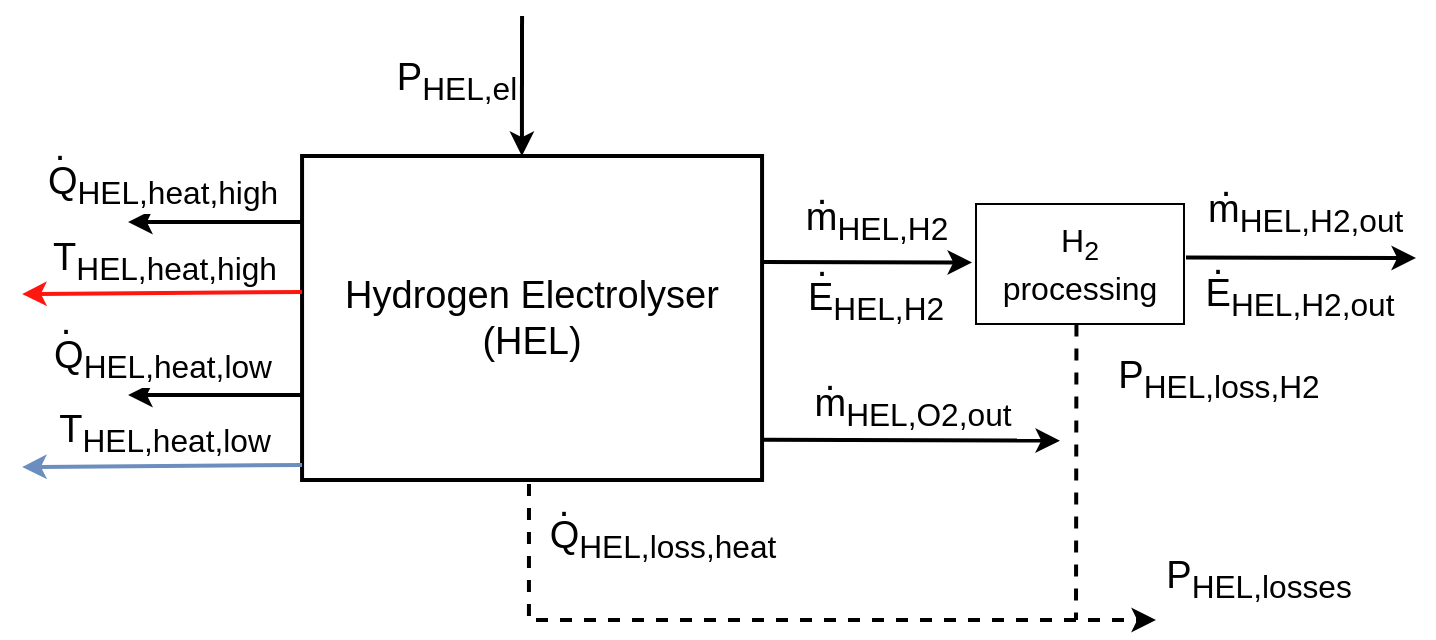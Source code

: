 <mxfile version="21.3.7" type="device">
  <diagram id="lZtMAotlkgFh4TRdy8GD" name="Seite-1">
    <mxGraphModel dx="229" dy="158" grid="0" gridSize="10" guides="1" tooltips="1" connect="1" arrows="1" fold="1" page="1" pageScale="1" pageWidth="827" pageHeight="1169" math="0" shadow="0">
      <root>
        <mxCell id="0" />
        <mxCell id="1" parent="0" />
        <mxCell id="0Lt53XmSsZHqnJwjP2_6-42" value="" style="endArrow=none;html=1;rounded=0;fontSize=19;strokeWidth=2;dashed=1;endFill=0;" parent="1" edge="1">
          <mxGeometry width="50" height="50" relative="1" as="geometry">
            <mxPoint x="366.5" y="428" as="sourcePoint" />
            <mxPoint x="366.47" y="518" as="targetPoint" />
          </mxGeometry>
        </mxCell>
        <mxCell id="0Lt53XmSsZHqnJwjP2_6-43" value="Q&lt;sub&gt;HEL,loss,heat&lt;/sub&gt;" style="edgeLabel;html=1;align=center;verticalAlign=middle;resizable=0;points=[];fontSize=19;" parent="0Lt53XmSsZHqnJwjP2_6-42" vertex="1" connectable="0">
          <mxGeometry x="-0.447" y="-1" relative="1" as="geometry">
            <mxPoint x="67" y="27" as="offset" />
          </mxGeometry>
        </mxCell>
        <mxCell id="edbJ2biws5o5_GoP5meb-9" value="P&lt;sub&gt;HEL,loss,H2&lt;/sub&gt;" style="edgeLabel;html=1;align=center;verticalAlign=middle;resizable=0;points=[];fontSize=19;" vertex="1" connectable="0" parent="0Lt53XmSsZHqnJwjP2_6-42">
          <mxGeometry x="-0.447" y="-1" relative="1" as="geometry">
            <mxPoint x="345" y="-53" as="offset" />
          </mxGeometry>
        </mxCell>
        <mxCell id="edbJ2biws5o5_GoP5meb-10" value="P&lt;sub&gt;HEL,losses&lt;/sub&gt;" style="edgeLabel;html=1;align=center;verticalAlign=middle;resizable=0;points=[];fontSize=19;" vertex="1" connectable="0" parent="0Lt53XmSsZHqnJwjP2_6-42">
          <mxGeometry x="-0.447" y="-1" relative="1" as="geometry">
            <mxPoint x="365" y="47" as="offset" />
          </mxGeometry>
        </mxCell>
        <mxCell id="0Lt53XmSsZHqnJwjP2_6-31" value="&lt;font style=&quot;font-size: 19px;&quot;&gt;Hydrogen Electrolyser (HEL)&lt;/font&gt;" style="rounded=0;whiteSpace=wrap;html=1;strokeWidth=2;fillColor=#FFFFFF;" parent="1" vertex="1">
          <mxGeometry x="253.03" y="288" width="230" height="162" as="geometry" />
        </mxCell>
        <mxCell id="0Lt53XmSsZHqnJwjP2_6-34" value="" style="endArrow=classic;html=1;rounded=0;fontSize=19;entryX=-0.009;entryY=0.171;entryDx=0;entryDy=0;entryPerimeter=0;strokeWidth=2;" parent="1" edge="1">
          <mxGeometry width="50" height="50" relative="1" as="geometry">
            <mxPoint x="363.02" y="218" as="sourcePoint" />
            <mxPoint x="362.95" y="288" as="targetPoint" />
          </mxGeometry>
        </mxCell>
        <mxCell id="0Lt53XmSsZHqnJwjP2_6-35" value="P&lt;sub&gt;HEL,el&lt;/sub&gt;" style="edgeLabel;html=1;align=center;verticalAlign=middle;resizable=0;points=[];fontSize=19;" parent="0Lt53XmSsZHqnJwjP2_6-34" vertex="1" connectable="0">
          <mxGeometry x="-0.447" y="-1" relative="1" as="geometry">
            <mxPoint x="-32" y="13" as="offset" />
          </mxGeometry>
        </mxCell>
        <mxCell id="0Lt53XmSsZHqnJwjP2_6-38" value="" style="endArrow=classic;html=1;rounded=0;fontSize=19;strokeWidth=2;" parent="1" edge="1">
          <mxGeometry width="50" height="50" relative="1" as="geometry">
            <mxPoint x="483.03" y="429.88" as="sourcePoint" />
            <mxPoint x="632" y="430.32" as="targetPoint" />
          </mxGeometry>
        </mxCell>
        <mxCell id="0Lt53XmSsZHqnJwjP2_6-39" value="m&lt;sub&gt;HEL,O2,out&lt;/sub&gt;" style="edgeLabel;html=1;align=center;verticalAlign=middle;resizable=0;points=[];fontSize=19;" parent="0Lt53XmSsZHqnJwjP2_6-38" vertex="1" connectable="0">
          <mxGeometry x="-0.447" y="-1" relative="1" as="geometry">
            <mxPoint x="34" y="-17" as="offset" />
          </mxGeometry>
        </mxCell>
        <mxCell id="0Lt53XmSsZHqnJwjP2_6-47" value="E&lt;sub&gt;HEL,H2&lt;/sub&gt;" style="text;html=1;strokeColor=none;fillColor=none;align=center;verticalAlign=middle;whiteSpace=wrap;rounded=0;fontSize=19;" parent="1" vertex="1">
          <mxGeometry x="510" y="346" width="60" height="30" as="geometry" />
        </mxCell>
        <mxCell id="0Lt53XmSsZHqnJwjP2_6-49" value=".&lt;br&gt;" style="text;html=1;strokeColor=none;fillColor=none;align=center;verticalAlign=middle;whiteSpace=wrap;rounded=0;fontSize=19;" parent="1" vertex="1">
          <mxGeometry x="102" y="269" width="60" height="30" as="geometry" />
        </mxCell>
        <mxCell id="0Lt53XmSsZHqnJwjP2_6-46" value="Q&lt;sub&gt;HEL,heat,high&lt;/sub&gt;" style="endArrow=classic;html=1;rounded=0;strokeColor=#000000;fontSize=19;strokeWidth=2;" parent="1" edge="1">
          <mxGeometry x="0.625" y="-18" width="50" height="50" relative="1" as="geometry">
            <mxPoint x="253.03" y="321" as="sourcePoint" />
            <mxPoint x="166.03" y="321" as="targetPoint" />
            <mxPoint as="offset" />
          </mxGeometry>
        </mxCell>
        <mxCell id="0Lt53XmSsZHqnJwjP2_6-52" value=".&lt;br&gt;" style="text;html=1;strokeColor=none;fillColor=none;align=center;verticalAlign=middle;whiteSpace=wrap;rounded=0;fontSize=19;" parent="1" vertex="1">
          <mxGeometry x="487" y="384" width="60" height="30" as="geometry" />
        </mxCell>
        <mxCell id="0Lt53XmSsZHqnJwjP2_6-55" value="" style="endArrow=classic;html=1;rounded=0;fontSize=19;strokeColor=#FF170F;strokeWidth=2;" parent="1" edge="1">
          <mxGeometry width="50" height="50" relative="1" as="geometry">
            <mxPoint x="253.03" y="356" as="sourcePoint" />
            <mxPoint x="113.07" y="357" as="targetPoint" />
          </mxGeometry>
        </mxCell>
        <mxCell id="0Lt53XmSsZHqnJwjP2_6-56" value="T&lt;sub&gt;HEL,heat,high&lt;/sub&gt;" style="edgeLabel;html=1;align=center;verticalAlign=middle;resizable=0;points=[];fontSize=19;" parent="0Lt53XmSsZHqnJwjP2_6-55" vertex="1" connectable="0">
          <mxGeometry x="-0.447" y="-1" relative="1" as="geometry">
            <mxPoint x="-31" y="-15" as="offset" />
          </mxGeometry>
        </mxCell>
        <mxCell id="0Lt53XmSsZHqnJwjP2_6-66" value=".&lt;br&gt;" style="text;html=1;strokeColor=none;fillColor=none;align=center;verticalAlign=middle;whiteSpace=wrap;rounded=0;fontSize=19;" parent="1" vertex="1">
          <mxGeometry x="354" y="447" width="60" height="30" as="geometry" />
        </mxCell>
        <mxCell id="9B9aA9WujrgHKCgmpcFo-12" value="&lt;font style=&quot;font-size: 19px;&quot;&gt;&lt;span style=&quot;color: rgb(0, 0, 0); font-family: Helvetica; font-style: normal; font-variant-ligatures: normal; font-variant-caps: normal; font-weight: 400; letter-spacing: normal; orphans: 2; text-align: center; text-indent: 0px; text-transform: none; widows: 2; word-spacing: 0px; -webkit-text-stroke-width: 0px; background-color: rgb(255, 255, 255); text-decoration-thickness: initial; text-decoration-style: initial; text-decoration-color: initial; float: none; display: inline !important;&quot;&gt;m&lt;/span&gt;&lt;sub style=&quot;color: rgb(0, 0, 0); font-family: Helvetica; font-style: normal; font-variant-ligatures: normal; font-variant-caps: normal; font-weight: 400; letter-spacing: normal; orphans: 2; text-align: center; text-indent: 0px; text-transform: none; widows: 2; word-spacing: 0px; -webkit-text-stroke-width: 0px; text-decoration-thickness: initial; text-decoration-style: initial; text-decoration-color: initial;&quot;&gt;HEL,H2,out&lt;/sub&gt;&lt;/font&gt;" style="text;whiteSpace=wrap;html=1;fontSize=19;verticalAlign=middle;" parent="1" vertex="1">
          <mxGeometry x="704" y="292" width="95" height="50" as="geometry" />
        </mxCell>
        <mxCell id="9B9aA9WujrgHKCgmpcFo-14" value="&lt;font color=&quot;#000000&quot;&gt;H&lt;sub&gt;2&lt;/sub&gt;&lt;br&gt;processing&lt;/font&gt;" style="rounded=0;whiteSpace=wrap;html=1;fontSize=16;fontColor=#FF4A4A;" parent="1" vertex="1">
          <mxGeometry x="590" y="312" width="104" height="60" as="geometry" />
        </mxCell>
        <mxCell id="9B9aA9WujrgHKCgmpcFo-17" value="&lt;font style=&quot;font-size: 19px;&quot;&gt;E&lt;sub&gt;HEL,H2,out&lt;/sub&gt;&lt;/font&gt;" style="text;html=1;strokeColor=none;fillColor=none;align=center;verticalAlign=middle;whiteSpace=wrap;rounded=0;fontSize=19;" parent="1" vertex="1">
          <mxGeometry x="721.5" y="344" width="60" height="30" as="geometry" />
        </mxCell>
        <mxCell id="9B9aA9WujrgHKCgmpcFo-24" value=".&lt;br&gt;" style="text;html=1;strokeColor=none;fillColor=none;align=center;verticalAlign=middle;whiteSpace=wrap;rounded=0;fontSize=19;" parent="1" vertex="1">
          <mxGeometry x="483.03" y="327" width="60" height="30" as="geometry" />
        </mxCell>
        <mxCell id="9B9aA9WujrgHKCgmpcFo-27" value="" style="endArrow=classic;html=1;rounded=0;fontSize=19;strokeWidth=2;" parent="1" edge="1">
          <mxGeometry width="50" height="50" relative="1" as="geometry">
            <mxPoint x="695.0" y="338.72" as="sourcePoint" />
            <mxPoint x="810" y="339" as="targetPoint" />
          </mxGeometry>
        </mxCell>
        <mxCell id="9B9aA9WujrgHKCgmpcFo-29" value=".&lt;br&gt;" style="text;html=1;strokeColor=none;fillColor=none;align=center;verticalAlign=middle;whiteSpace=wrap;rounded=0;fontSize=19;" parent="1" vertex="1">
          <mxGeometry x="681" y="326" width="60" height="30" as="geometry" />
        </mxCell>
        <mxCell id="9B9aA9WujrgHKCgmpcFo-30" value="" style="endArrow=none;html=1;rounded=0;strokeColor=#000000;strokeWidth=2;fontSize=16;exitX=0.483;exitY=1.004;exitDx=0;exitDy=0;dashed=1;exitPerimeter=0;endFill=0;" parent="1" source="9B9aA9WujrgHKCgmpcFo-14" edge="1">
          <mxGeometry width="50" height="50" relative="1" as="geometry">
            <mxPoint x="527" y="207" as="sourcePoint" />
            <mxPoint x="640" y="520" as="targetPoint" />
          </mxGeometry>
        </mxCell>
        <mxCell id="9B9aA9WujrgHKCgmpcFo-32" value="" style="endArrow=classic;html=1;rounded=0;fontSize=19;strokeWidth=2;entryX=-0.019;entryY=0.487;entryDx=0;entryDy=0;entryPerimeter=0;" parent="1" target="9B9aA9WujrgHKCgmpcFo-14" edge="1">
          <mxGeometry width="50" height="50" relative="1" as="geometry">
            <mxPoint x="483.03" y="341.06" as="sourcePoint" />
            <mxPoint x="580" y="360" as="targetPoint" />
          </mxGeometry>
        </mxCell>
        <mxCell id="9B9aA9WujrgHKCgmpcFo-33" value="m&lt;sub&gt;HEL,H2&lt;/sub&gt;" style="edgeLabel;html=1;align=center;verticalAlign=middle;resizable=0;points=[];fontSize=19;" parent="9B9aA9WujrgHKCgmpcFo-32" vertex="1" connectable="0">
          <mxGeometry x="-0.447" y="-1" relative="1" as="geometry">
            <mxPoint x="28" y="-21" as="offset" />
          </mxGeometry>
        </mxCell>
        <mxCell id="0Lt53XmSsZHqnJwjP2_6-51" value=".&lt;br&gt;" style="text;html=1;strokeColor=none;fillColor=none;align=center;verticalAlign=middle;whiteSpace=wrap;rounded=0;fontSize=19;" parent="1" vertex="1">
          <mxGeometry x="483.03" y="291" width="60" height="30" as="geometry" />
        </mxCell>
        <mxCell id="9B9aA9WujrgHKCgmpcFo-13" value=".&lt;br&gt;" style="text;html=1;strokeColor=none;fillColor=none;align=center;verticalAlign=middle;whiteSpace=wrap;rounded=0;fontSize=19;" parent="1" vertex="1">
          <mxGeometry x="685" y="287" width="60" height="30" as="geometry" />
        </mxCell>
        <mxCell id="edbJ2biws5o5_GoP5meb-2" value=".&lt;br&gt;" style="text;html=1;strokeColor=none;fillColor=none;align=center;verticalAlign=middle;whiteSpace=wrap;rounded=0;fontSize=19;" vertex="1" parent="1">
          <mxGeometry x="105" y="356" width="60" height="30" as="geometry" />
        </mxCell>
        <mxCell id="edbJ2biws5o5_GoP5meb-3" value="Q&lt;sub&gt;HEL,heat,low&lt;/sub&gt;" style="endArrow=classic;html=1;rounded=0;strokeColor=#000000;fontSize=19;strokeWidth=2;" edge="1" parent="1">
          <mxGeometry x="0.625" y="-18" width="50" height="50" relative="1" as="geometry">
            <mxPoint x="253.03" y="407.5" as="sourcePoint" />
            <mxPoint x="166.03" y="407.5" as="targetPoint" />
            <mxPoint as="offset" />
          </mxGeometry>
        </mxCell>
        <mxCell id="edbJ2biws5o5_GoP5meb-4" value="" style="endArrow=classic;html=1;rounded=0;fontSize=19;strokeColor=#6c8ebf;strokeWidth=2;fillColor=#dae8fc;" edge="1" parent="1">
          <mxGeometry width="50" height="50" relative="1" as="geometry">
            <mxPoint x="253.03" y="442.5" as="sourcePoint" />
            <mxPoint x="113.07" y="443.5" as="targetPoint" />
          </mxGeometry>
        </mxCell>
        <mxCell id="edbJ2biws5o5_GoP5meb-5" value="T&lt;sub&gt;HEL,heat,low&lt;/sub&gt;" style="edgeLabel;html=1;align=center;verticalAlign=middle;resizable=0;points=[];fontSize=19;" vertex="1" connectable="0" parent="edbJ2biws5o5_GoP5meb-4">
          <mxGeometry x="-0.447" y="-1" relative="1" as="geometry">
            <mxPoint x="-31" y="-15" as="offset" />
          </mxGeometry>
        </mxCell>
        <mxCell id="edbJ2biws5o5_GoP5meb-8" value="" style="endArrow=classic;dashed=1;html=1;strokeWidth=2;rounded=0;endFill=1;" edge="1" parent="1">
          <mxGeometry width="50" height="50" relative="1" as="geometry">
            <mxPoint x="370" y="520" as="sourcePoint" />
            <mxPoint x="680" y="520" as="targetPoint" />
          </mxGeometry>
        </mxCell>
      </root>
    </mxGraphModel>
  </diagram>
</mxfile>
